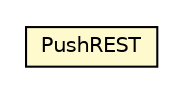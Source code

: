#!/usr/local/bin/dot
#
# Class diagram 
# Generated by UMLGraph version R5_6-24-gf6e263 (http://www.umlgraph.org/)
#

digraph G {
	edge [fontname="Helvetica",fontsize=10,labelfontname="Helvetica",labelfontsize=10];
	node [fontname="Helvetica",fontsize=10,shape=plaintext];
	nodesep=0.25;
	ranksep=0.5;
	// org.universAAL.ri.rest.manager.push.PushREST
	c6687796 [label=<<table title="org.universAAL.ri.rest.manager.push.PushREST" border="0" cellborder="1" cellspacing="0" cellpadding="2" port="p" bgcolor="lemonChiffon" href="./PushREST.html">
		<tr><td><table border="0" cellspacing="0" cellpadding="1">
<tr><td align="center" balign="center"> PushREST </td></tr>
		</table></td></tr>
		</table>>, URL="./PushREST.html", fontname="Helvetica", fontcolor="black", fontsize=10.0];
}


